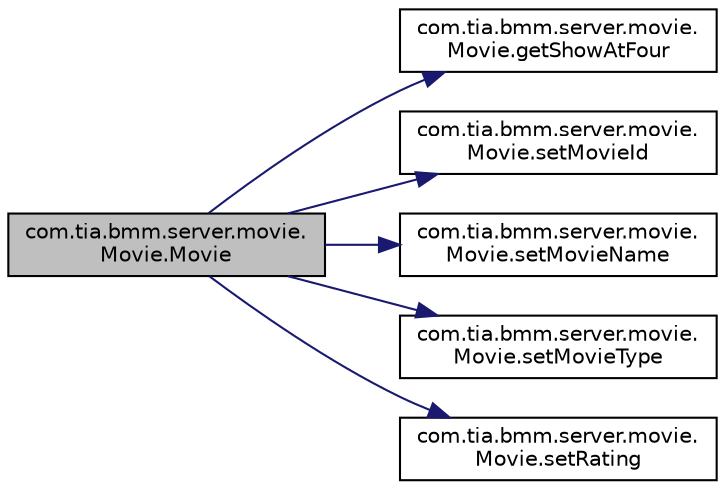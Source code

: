 digraph "com.tia.bmm.server.movie.Movie.Movie"
{
 // INTERACTIVE_SVG=YES
 // LATEX_PDF_SIZE
  edge [fontname="Helvetica",fontsize="10",labelfontname="Helvetica",labelfontsize="10"];
  node [fontname="Helvetica",fontsize="10",shape=record];
  rankdir="LR";
  Node1 [label="com.tia.bmm.server.movie.\lMovie.Movie",height=0.2,width=0.4,color="black", fillcolor="grey75", style="filled", fontcolor="black",tooltip=" "];
  Node1 -> Node2 [color="midnightblue",fontsize="10",style="solid",fontname="Helvetica"];
  Node2 [label="com.tia.bmm.server.movie.\lMovie.getShowAtFour",height=0.2,width=0.4,color="black", fillcolor="white", style="filled",URL="$d3/dd3/classcom_1_1tia_1_1bmm_1_1server_1_1movie_1_1_movie.html#ac3f2a20666529336a10d82af701273c3",tooltip=" "];
  Node1 -> Node3 [color="midnightblue",fontsize="10",style="solid",fontname="Helvetica"];
  Node3 [label="com.tia.bmm.server.movie.\lMovie.setMovieId",height=0.2,width=0.4,color="black", fillcolor="white", style="filled",URL="$d3/dd3/classcom_1_1tia_1_1bmm_1_1server_1_1movie_1_1_movie.html#ae0e5604d87e762a8db824951880ed259",tooltip=" "];
  Node1 -> Node4 [color="midnightblue",fontsize="10",style="solid",fontname="Helvetica"];
  Node4 [label="com.tia.bmm.server.movie.\lMovie.setMovieName",height=0.2,width=0.4,color="black", fillcolor="white", style="filled",URL="$d3/dd3/classcom_1_1tia_1_1bmm_1_1server_1_1movie_1_1_movie.html#a407da17c068c39150b185da0a8845b4a",tooltip=" "];
  Node1 -> Node5 [color="midnightblue",fontsize="10",style="solid",fontname="Helvetica"];
  Node5 [label="com.tia.bmm.server.movie.\lMovie.setMovieType",height=0.2,width=0.4,color="black", fillcolor="white", style="filled",URL="$d3/dd3/classcom_1_1tia_1_1bmm_1_1server_1_1movie_1_1_movie.html#ac85db5b9d0414095b8b8ba29ba53c301",tooltip=" "];
  Node1 -> Node6 [color="midnightblue",fontsize="10",style="solid",fontname="Helvetica"];
  Node6 [label="com.tia.bmm.server.movie.\lMovie.setRating",height=0.2,width=0.4,color="black", fillcolor="white", style="filled",URL="$d3/dd3/classcom_1_1tia_1_1bmm_1_1server_1_1movie_1_1_movie.html#a000047cf94016ee0eaca642e7533d0be",tooltip=" "];
}
